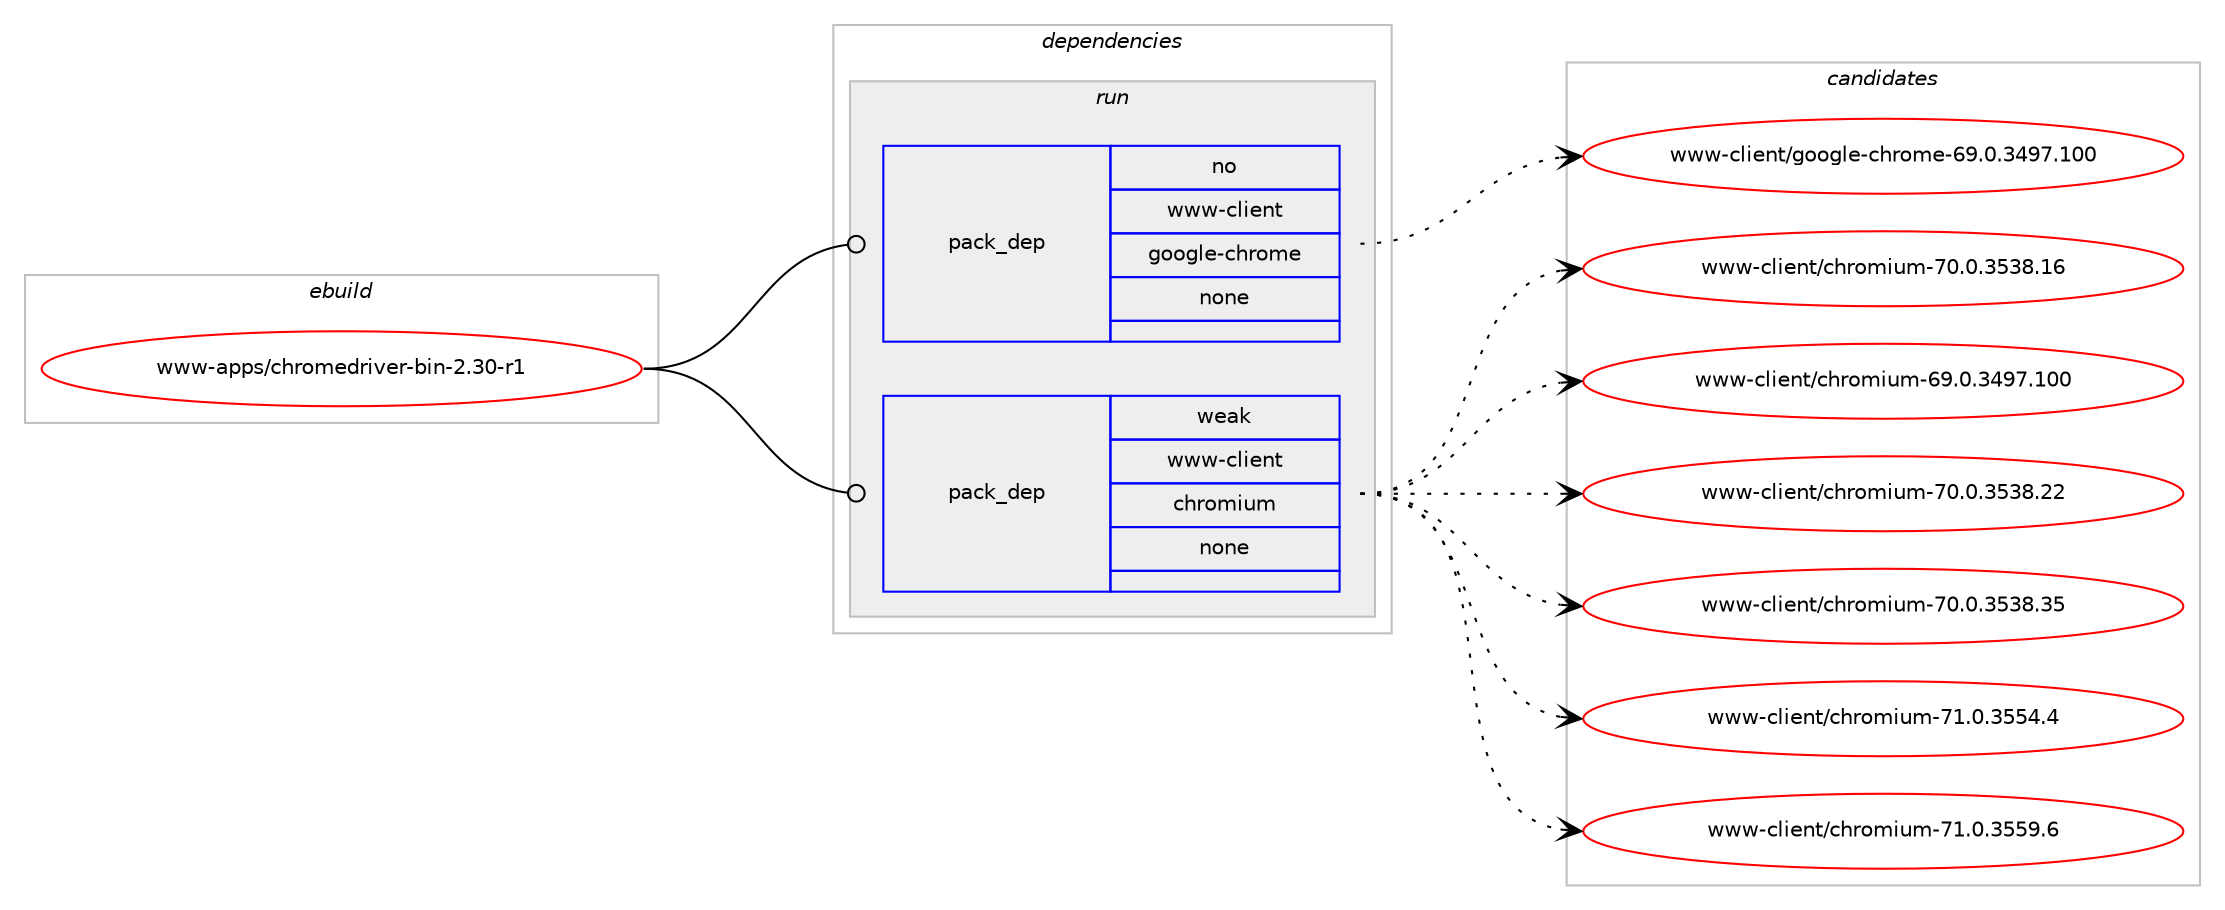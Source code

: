 digraph prolog {

# *************
# Graph options
# *************

newrank=true;
concentrate=true;
compound=true;
graph [rankdir=LR,fontname=Helvetica,fontsize=10,ranksep=1.5];#, ranksep=2.5, nodesep=0.2];
edge  [arrowhead=vee];
node  [fontname=Helvetica,fontsize=10];

# **********
# The ebuild
# **********

subgraph cluster_leftcol {
color=gray;
rank=same;
label=<<i>ebuild</i>>;
id [label="www-apps/chromedriver-bin-2.30-r1", color=red, width=4, href="../www-apps/chromedriver-bin-2.30-r1.svg"];
}

# ****************
# The dependencies
# ****************

subgraph cluster_midcol {
color=gray;
label=<<i>dependencies</i>>;
subgraph cluster_compile {
fillcolor="#eeeeee";
style=filled;
label=<<i>compile</i>>;
}
subgraph cluster_compileandrun {
fillcolor="#eeeeee";
style=filled;
label=<<i>compile and run</i>>;
}
subgraph cluster_run {
fillcolor="#eeeeee";
style=filled;
label=<<i>run</i>>;
subgraph pack925 {
dependency1186 [label=<<TABLE BORDER="0" CELLBORDER="1" CELLSPACING="0" CELLPADDING="4" WIDTH="220"><TR><TD ROWSPAN="6" CELLPADDING="30">pack_dep</TD></TR><TR><TD WIDTH="110">no</TD></TR><TR><TD>www-client</TD></TR><TR><TD>google-chrome</TD></TR><TR><TD>none</TD></TR><TR><TD></TD></TR></TABLE>>, shape=none, color=blue];
}
id:e -> dependency1186:w [weight=20,style="solid",arrowhead="odot"];
subgraph pack926 {
dependency1187 [label=<<TABLE BORDER="0" CELLBORDER="1" CELLSPACING="0" CELLPADDING="4" WIDTH="220"><TR><TD ROWSPAN="6" CELLPADDING="30">pack_dep</TD></TR><TR><TD WIDTH="110">weak</TD></TR><TR><TD>www-client</TD></TR><TR><TD>chromium</TD></TR><TR><TD>none</TD></TR><TR><TD></TD></TR></TABLE>>, shape=none, color=blue];
}
id:e -> dependency1187:w [weight=20,style="solid",arrowhead="odot"];
}
}

# **************
# The candidates
# **************

subgraph cluster_choices {
rank=same;
color=gray;
label=<<i>candidates</i>>;

subgraph choice925 {
color=black;
nodesep=1;
choice11911911945991081051011101164710311111110310810145991041141111091014554574648465152575546494848 [label="www-client/google-chrome-69.0.3497.100", color=red, width=4,href="../www-client/google-chrome-69.0.3497.100.svg"];
dependency1186:e -> choice11911911945991081051011101164710311111110310810145991041141111091014554574648465152575546494848:w [style=dotted,weight="100"];
}
subgraph choice926 {
color=black;
nodesep=1;
choice1191191194599108105101110116479910411411110910511710945554846484651535156464954 [label="www-client/chromium-70.0.3538.16", color=red, width=4,href="../www-client/chromium-70.0.3538.16.svg"];
choice119119119459910810510111011647991041141111091051171094554574648465152575546494848 [label="www-client/chromium-69.0.3497.100", color=red, width=4,href="../www-client/chromium-69.0.3497.100.svg"];
choice1191191194599108105101110116479910411411110910511710945554846484651535156465050 [label="www-client/chromium-70.0.3538.22", color=red, width=4,href="../www-client/chromium-70.0.3538.22.svg"];
choice1191191194599108105101110116479910411411110910511710945554846484651535156465153 [label="www-client/chromium-70.0.3538.35", color=red, width=4,href="../www-client/chromium-70.0.3538.35.svg"];
choice11911911945991081051011101164799104114111109105117109455549464846515353524652 [label="www-client/chromium-71.0.3554.4", color=red, width=4,href="../www-client/chromium-71.0.3554.4.svg"];
choice11911911945991081051011101164799104114111109105117109455549464846515353574654 [label="www-client/chromium-71.0.3559.6", color=red, width=4,href="../www-client/chromium-71.0.3559.6.svg"];
dependency1187:e -> choice1191191194599108105101110116479910411411110910511710945554846484651535156464954:w [style=dotted,weight="100"];
dependency1187:e -> choice119119119459910810510111011647991041141111091051171094554574648465152575546494848:w [style=dotted,weight="100"];
dependency1187:e -> choice1191191194599108105101110116479910411411110910511710945554846484651535156465050:w [style=dotted,weight="100"];
dependency1187:e -> choice1191191194599108105101110116479910411411110910511710945554846484651535156465153:w [style=dotted,weight="100"];
dependency1187:e -> choice11911911945991081051011101164799104114111109105117109455549464846515353524652:w [style=dotted,weight="100"];
dependency1187:e -> choice11911911945991081051011101164799104114111109105117109455549464846515353574654:w [style=dotted,weight="100"];
}
}

}
